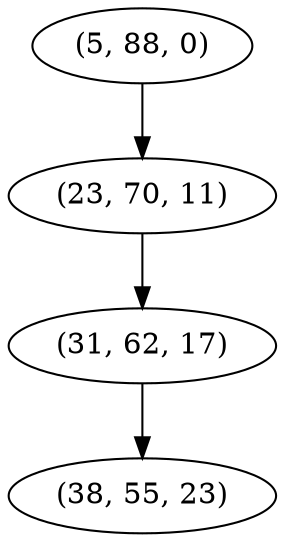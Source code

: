 digraph tree {
    "(5, 88, 0)";
    "(23, 70, 11)";
    "(31, 62, 17)";
    "(38, 55, 23)";
    "(5, 88, 0)" -> "(23, 70, 11)";
    "(23, 70, 11)" -> "(31, 62, 17)";
    "(31, 62, 17)" -> "(38, 55, 23)";
}
